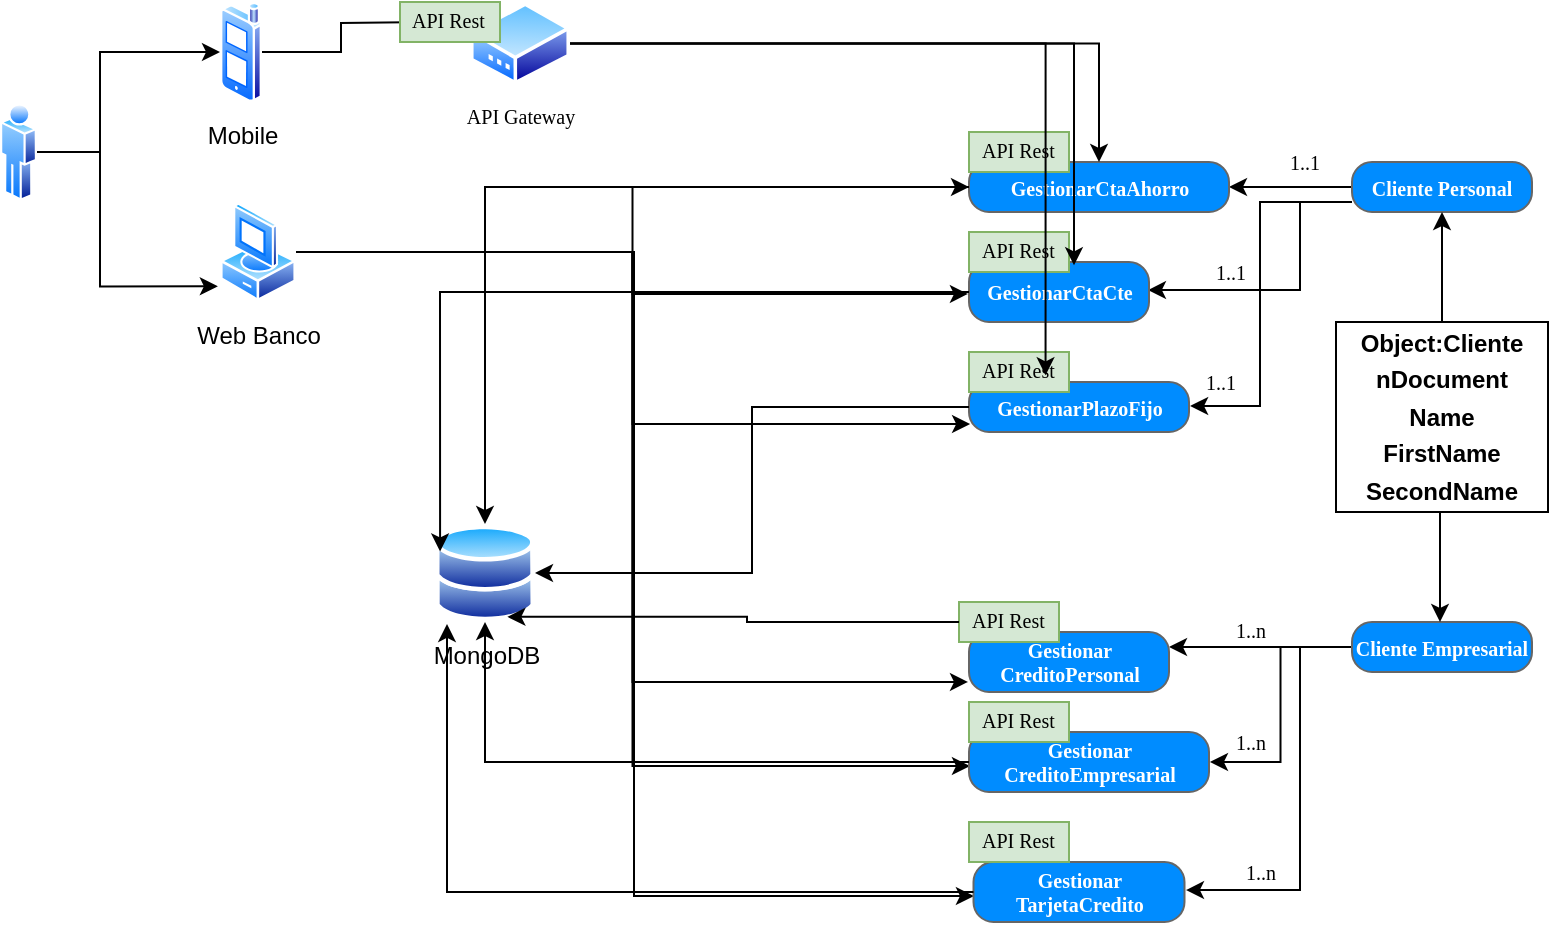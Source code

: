 <mxfile version="13.9.9" type="device"><diagram id="7tUwzAmpo0TbdDqvpJ-S" name="Página-1"><mxGraphModel dx="1092" dy="494" grid="1" gridSize="10" guides="1" tooltips="1" connect="1" arrows="1" fold="1" page="1" pageScale="1" pageWidth="827" pageHeight="1169" math="0" shadow="0"><root><mxCell id="0"/><mxCell id="1" parent="0"/><mxCell id="I5PDfILviDVbQv9eMDm0-102" style="edgeStyle=orthogonalEdgeStyle;rounded=0;orthogonalLoop=1;jettySize=auto;html=1;fontFamily=Verdana;fontSize=10;" parent="1" source="I5PDfILviDVbQv9eMDm0-1" target="I5PDfILviDVbQv9eMDm0-13" edge="1"><mxGeometry relative="1" as="geometry"/></mxCell><mxCell id="I5PDfILviDVbQv9eMDm0-103" style="edgeStyle=orthogonalEdgeStyle;rounded=0;orthogonalLoop=1;jettySize=auto;html=1;entryX=-0.006;entryY=0.533;entryDx=0;entryDy=0;entryPerimeter=0;fontFamily=Verdana;fontSize=10;" parent="1" source="I5PDfILviDVbQv9eMDm0-1" target="I5PDfILviDVbQv9eMDm0-27" edge="1"><mxGeometry relative="1" as="geometry"/></mxCell><mxCell id="I5PDfILviDVbQv9eMDm0-104" style="edgeStyle=orthogonalEdgeStyle;rounded=0;orthogonalLoop=1;jettySize=auto;html=1;entryX=0.005;entryY=0.84;entryDx=0;entryDy=0;entryPerimeter=0;fontFamily=Verdana;fontSize=10;" parent="1" source="I5PDfILviDVbQv9eMDm0-1" target="I5PDfILviDVbQv9eMDm0-28" edge="1"><mxGeometry relative="1" as="geometry"/></mxCell><mxCell id="I5PDfILviDVbQv9eMDm0-105" style="edgeStyle=orthogonalEdgeStyle;rounded=0;orthogonalLoop=1;jettySize=auto;html=1;entryX=-0.005;entryY=0.833;entryDx=0;entryDy=0;entryPerimeter=0;fontFamily=Verdana;fontSize=10;" parent="1" source="I5PDfILviDVbQv9eMDm0-1" target="I5PDfILviDVbQv9eMDm0-41" edge="1"><mxGeometry relative="1" as="geometry"/></mxCell><mxCell id="I5PDfILviDVbQv9eMDm0-106" style="edgeStyle=orthogonalEdgeStyle;rounded=0;orthogonalLoop=1;jettySize=auto;html=1;entryX=0.004;entryY=0.567;entryDx=0;entryDy=0;entryPerimeter=0;fontFamily=Verdana;fontSize=10;" parent="1" source="I5PDfILviDVbQv9eMDm0-1" target="I5PDfILviDVbQv9eMDm0-44" edge="1"><mxGeometry relative="1" as="geometry"/></mxCell><mxCell id="I5PDfILviDVbQv9eMDm0-107" style="edgeStyle=orthogonalEdgeStyle;rounded=0;orthogonalLoop=1;jettySize=auto;html=1;entryX=0.002;entryY=0.567;entryDx=0;entryDy=0;entryPerimeter=0;fontFamily=Verdana;fontSize=10;" parent="1" source="I5PDfILviDVbQv9eMDm0-1" target="I5PDfILviDVbQv9eMDm0-45" edge="1"><mxGeometry relative="1" as="geometry"><Array as="points"><mxPoint x="347" y="175"/><mxPoint x="347" y="497"/></Array></mxGeometry></mxCell><mxCell id="I5PDfILviDVbQv9eMDm0-1" value="Web Banco" style="aspect=fixed;perimeter=ellipsePerimeter;html=1;align=center;shadow=0;dashed=0;spacingTop=3;image;image=img/lib/active_directory/vista_client.svg;" parent="1" vertex="1"><mxGeometry x="140" y="150" width="38" height="50" as="geometry"/></mxCell><mxCell id="I5PDfILviDVbQv9eMDm0-5" value="MongoDB" style="aspect=fixed;perimeter=ellipsePerimeter;html=1;align=center;shadow=0;dashed=0;spacingTop=3;image;image=img/lib/active_directory/databases.svg;" parent="1" vertex="1"><mxGeometry x="247.5" y="311" width="50" height="49" as="geometry"/></mxCell><mxCell id="I5PDfILviDVbQv9eMDm0-16" value="Mobile" style="aspect=fixed;perimeter=ellipsePerimeter;html=1;align=center;shadow=0;dashed=0;spacingTop=3;image;image=img/lib/active_directory/cell_phone.svg;" parent="1" vertex="1"><mxGeometry x="140" y="50" width="21" height="50" as="geometry"/></mxCell><mxCell id="I5PDfILviDVbQv9eMDm0-20" style="edgeStyle=orthogonalEdgeStyle;rounded=0;orthogonalLoop=1;jettySize=auto;html=1;entryX=0;entryY=0.5;entryDx=0;entryDy=0;fontFamily=Verdana;fontSize=10;" parent="1" source="I5PDfILviDVbQv9eMDm0-18" target="I5PDfILviDVbQv9eMDm0-16" edge="1"><mxGeometry relative="1" as="geometry"><Array as="points"><mxPoint x="80" y="125"/><mxPoint x="80" y="75"/></Array></mxGeometry></mxCell><mxCell id="I5PDfILviDVbQv9eMDm0-21" style="edgeStyle=orthogonalEdgeStyle;rounded=0;orthogonalLoop=1;jettySize=auto;html=1;entryX=-0.028;entryY=0.843;entryDx=0;entryDy=0;entryPerimeter=0;fontFamily=Verdana;fontSize=10;" parent="1" source="I5PDfILviDVbQv9eMDm0-18" target="I5PDfILviDVbQv9eMDm0-1" edge="1"><mxGeometry relative="1" as="geometry"><Array as="points"><mxPoint x="80" y="125"/><mxPoint x="80" y="192"/></Array></mxGeometry></mxCell><mxCell id="I5PDfILviDVbQv9eMDm0-18" value="" style="aspect=fixed;perimeter=ellipsePerimeter;html=1;align=center;shadow=0;dashed=0;spacingTop=3;image;image=img/lib/active_directory/user.svg;" parent="1" vertex="1"><mxGeometry x="30" y="100" width="18.5" height="50" as="geometry"/></mxCell><mxCell id="I5PDfILviDVbQv9eMDm0-93" style="edgeStyle=orthogonalEdgeStyle;rounded=0;orthogonalLoop=1;jettySize=auto;html=1;fontFamily=Verdana;fontSize=10;" parent="1" source="I5PDfILviDVbQv9eMDm0-29" target="I5PDfILviDVbQv9eMDm0-13" edge="1"><mxGeometry relative="1" as="geometry"/></mxCell><mxCell id="I5PDfILviDVbQv9eMDm0-94" style="edgeStyle=orthogonalEdgeStyle;rounded=0;orthogonalLoop=1;jettySize=auto;html=1;entryX=0.994;entryY=0.467;entryDx=0;entryDy=0;entryPerimeter=0;fontFamily=Verdana;fontSize=10;" parent="1" source="I5PDfILviDVbQv9eMDm0-29" target="I5PDfILviDVbQv9eMDm0-27" edge="1"><mxGeometry relative="1" as="geometry"><Array as="points"><mxPoint x="680" y="150"/><mxPoint x="680" y="194"/></Array></mxGeometry></mxCell><mxCell id="I5PDfILviDVbQv9eMDm0-136" value="1..1" style="edgeLabel;html=1;align=center;verticalAlign=middle;resizable=0;points=[];fontSize=10;fontFamily=Verdana;" parent="I5PDfILviDVbQv9eMDm0-94" vertex="1" connectable="0"><mxGeometry x="0.011" relative="1" as="geometry"><mxPoint x="-31.33" y="-9" as="offset"/></mxGeometry></mxCell><mxCell id="I5PDfILviDVbQv9eMDm0-95" style="edgeStyle=orthogonalEdgeStyle;rounded=0;orthogonalLoop=1;jettySize=auto;html=1;entryX=1.005;entryY=0.48;entryDx=0;entryDy=0;entryPerimeter=0;fontFamily=Verdana;fontSize=10;" parent="1" source="I5PDfILviDVbQv9eMDm0-29" target="I5PDfILviDVbQv9eMDm0-28" edge="1"><mxGeometry relative="1" as="geometry"><Array as="points"><mxPoint x="660" y="150"/><mxPoint x="660" y="252"/></Array></mxGeometry></mxCell><mxCell id="I5PDfILviDVbQv9eMDm0-135" value="1..1" style="edgeLabel;html=1;align=center;verticalAlign=middle;resizable=0;points=[];fontSize=10;fontFamily=Verdana;" parent="I5PDfILviDVbQv9eMDm0-95" vertex="1" connectable="0"><mxGeometry x="-0.608" y="-2" relative="1" as="geometry"><mxPoint x="11.5" y="-18" as="offset"/></mxGeometry></mxCell><mxCell id="I5PDfILviDVbQv9eMDm0-137" value="1..1" style="edgeLabel;html=1;align=center;verticalAlign=middle;resizable=0;points=[];fontSize=10;fontFamily=Verdana;" parent="I5PDfILviDVbQv9eMDm0-95" vertex="1" connectable="0"><mxGeometry x="0.56" relative="1" as="geometry"><mxPoint x="-20" y="-6.5" as="offset"/></mxGeometry></mxCell><mxCell id="I5PDfILviDVbQv9eMDm0-29" value="Cliente Personal" style="strokeWidth=1;shadow=0;dashed=0;align=center;html=1;shape=mxgraph.mockup.buttons.button;strokeColor=#666666;fontColor=#ffffff;mainText=;buttonStyle=round;fontSize=10;fontStyle=1;fillColor=#008cff;whiteSpace=wrap;fontFamily=Verdana;" parent="1" vertex="1"><mxGeometry x="706" y="130" width="90" height="25" as="geometry"/></mxCell><mxCell id="I5PDfILviDVbQv9eMDm0-98" style="edgeStyle=orthogonalEdgeStyle;rounded=0;orthogonalLoop=1;jettySize=auto;html=1;fontFamily=Verdana;fontSize=10;" parent="1" source="I5PDfILviDVbQv9eMDm0-30" target="I5PDfILviDVbQv9eMDm0-41" edge="1"><mxGeometry relative="1" as="geometry"><mxPoint x="650" y="372.5" as="targetPoint"/><Array as="points"><mxPoint x="640" y="373"/><mxPoint x="640" y="373"/></Array></mxGeometry></mxCell><mxCell id="I5PDfILviDVbQv9eMDm0-100" style="edgeStyle=orthogonalEdgeStyle;rounded=0;orthogonalLoop=1;jettySize=auto;html=1;entryX=1.007;entryY=0.467;entryDx=0;entryDy=0;entryPerimeter=0;fontFamily=Verdana;fontSize=10;" parent="1" source="I5PDfILviDVbQv9eMDm0-30" target="I5PDfILviDVbQv9eMDm0-45" edge="1"><mxGeometry relative="1" as="geometry"><Array as="points"><mxPoint x="680" y="373"/><mxPoint x="680" y="494"/></Array></mxGeometry></mxCell><mxCell id="I5PDfILviDVbQv9eMDm0-140" value="1..n" style="edgeLabel;html=1;align=center;verticalAlign=middle;resizable=0;points=[];fontSize=10;fontFamily=Verdana;" parent="I5PDfILviDVbQv9eMDm0-100" vertex="1" connectable="0"><mxGeometry x="0.232" y="2" relative="1" as="geometry"><mxPoint x="-22" y="12.67" as="offset"/></mxGeometry></mxCell><mxCell id="I5PDfILviDVbQv9eMDm0-101" style="edgeStyle=orthogonalEdgeStyle;rounded=0;orthogonalLoop=1;jettySize=auto;html=1;entryX=1.004;entryY=0.5;entryDx=0;entryDy=0;entryPerimeter=0;fontFamily=Verdana;fontSize=10;" parent="1" source="I5PDfILviDVbQv9eMDm0-30" target="I5PDfILviDVbQv9eMDm0-44" edge="1"><mxGeometry relative="1" as="geometry"/></mxCell><mxCell id="I5PDfILviDVbQv9eMDm0-139" value="1..n" style="edgeLabel;html=1;align=center;verticalAlign=middle;resizable=0;points=[];fontSize=10;fontFamily=Verdana;" parent="I5PDfILviDVbQv9eMDm0-101" vertex="1" connectable="0"><mxGeometry x="0.166" y="-1" relative="1" as="geometry"><mxPoint x="-14.75" y="8.25" as="offset"/></mxGeometry></mxCell><mxCell id="I5PDfILviDVbQv9eMDm0-30" value="Cliente Empresarial" style="strokeWidth=1;shadow=0;dashed=0;align=center;html=1;shape=mxgraph.mockup.buttons.button;strokeColor=#666666;fontColor=#ffffff;mainText=;buttonStyle=round;fontSize=10;fontStyle=1;fillColor=#008cff;whiteSpace=wrap;fontFamily=Verdana;" parent="1" vertex="1"><mxGeometry x="706" y="360" width="90" height="25" as="geometry"/></mxCell><mxCell id="I5PDfILviDVbQv9eMDm0-63" style="edgeStyle=orthogonalEdgeStyle;rounded=0;orthogonalLoop=1;jettySize=auto;html=1;exitX=0.5;exitY=0;exitDx=0;exitDy=0;fontFamily=Verdana;fontSize=10;" parent="1" source="I5PDfILviDVbQv9eMDm0-60" target="I5PDfILviDVbQv9eMDm0-29" edge="1"><mxGeometry relative="1" as="geometry"><Array as="points"><mxPoint x="751" y="210"/></Array></mxGeometry></mxCell><mxCell id="I5PDfILviDVbQv9eMDm0-92" style="edgeStyle=orthogonalEdgeStyle;rounded=0;orthogonalLoop=1;jettySize=auto;html=1;fontFamily=Verdana;fontSize=10;" parent="1" source="I5PDfILviDVbQv9eMDm0-60" target="I5PDfILviDVbQv9eMDm0-30" edge="1"><mxGeometry relative="1" as="geometry"><mxPoint x="735" y="330" as="targetPoint"/><Array as="points"><mxPoint x="750" y="340"/><mxPoint x="750" y="340"/></Array></mxGeometry></mxCell><mxCell id="I5PDfILviDVbQv9eMDm0-60" value="&lt;p style=&quot;margin: 4px 0px 0px ; text-align: center&quot;&gt;&lt;b&gt;Object:Cliente&lt;/b&gt;&lt;/p&gt;&lt;p style=&quot;margin: 4px 0px 0px ; text-align: center&quot;&gt;&lt;b&gt;nDocument&lt;/b&gt;&lt;/p&gt;&lt;p style=&quot;margin: 4px 0px 0px ; text-align: center&quot;&gt;&lt;b&gt;Name&lt;/b&gt;&lt;/p&gt;&lt;p style=&quot;margin: 4px 0px 0px ; text-align: center&quot;&gt;&lt;b&gt;FirstName&lt;/b&gt;&lt;/p&gt;&lt;p style=&quot;margin: 4px 0px 0px ; text-align: center&quot;&gt;&lt;b&gt;SecondName&lt;/b&gt;&lt;/p&gt;&lt;p style=&quot;margin: 0px ; margin-top: 4px ; text-align: center ; text-decoration: underline&quot;&gt;&lt;b&gt;&lt;br&gt;&lt;/b&gt;&lt;/p&gt;" style="verticalAlign=top;align=left;overflow=fill;fontSize=12;fontFamily=Helvetica;html=1;" parent="1" vertex="1"><mxGeometry x="698" y="210" width="106" height="95" as="geometry"/></mxCell><mxCell id="I5PDfILviDVbQv9eMDm0-70" style="edgeStyle=orthogonalEdgeStyle;rounded=0;orthogonalLoop=1;jettySize=auto;html=1;fontFamily=Verdana;fontSize=10;" parent="1" source="I5PDfILviDVbQv9eMDm0-16" edge="1"><mxGeometry relative="1" as="geometry"><mxPoint x="161.0" y="75.034" as="sourcePoint"/><mxPoint x="240" y="60" as="targetPoint"/></mxGeometry></mxCell><mxCell id="I5PDfILviDVbQv9eMDm0-76" value="" style="group" parent="1" vertex="1" connectable="0"><mxGeometry x="514.5" y="165" width="90" height="45" as="geometry"/></mxCell><mxCell id="I5PDfILviDVbQv9eMDm0-27" value="GestionarCtaCte" style="strokeWidth=1;shadow=0;dashed=0;align=center;html=1;shape=mxgraph.mockup.buttons.button;strokeColor=#666666;fontColor=#ffffff;mainText=;buttonStyle=round;fontSize=10;fontStyle=1;fillColor=#008cff;whiteSpace=wrap;fontFamily=Verdana;" parent="I5PDfILviDVbQv9eMDm0-76" vertex="1"><mxGeometry y="15" width="90" height="30" as="geometry"/></mxCell><mxCell id="I5PDfILviDVbQv9eMDm0-74" value="API Rest" style="strokeWidth=1;shadow=0;dashed=0;align=center;html=1;shape=mxgraph.mockup.text.textBox;align=left;fontSize=10;spacingLeft=4;spacingTop=-3;mainText=;fontFamily=Verdana;fillColor=#d5e8d4;strokeColor=#82B366;" parent="I5PDfILviDVbQv9eMDm0-76" vertex="1"><mxGeometry width="50" height="20" as="geometry"/></mxCell><mxCell id="I5PDfILviDVbQv9eMDm0-77" value="" style="group" parent="1" vertex="1" connectable="0"><mxGeometry x="514.5" y="115" width="130" height="40" as="geometry"/></mxCell><mxCell id="I5PDfILviDVbQv9eMDm0-13" value="GestionarCtaAhorro" style="strokeWidth=1;shadow=0;dashed=0;align=center;html=1;shape=mxgraph.mockup.buttons.button;strokeColor=#666666;fontColor=#ffffff;mainText=;buttonStyle=round;fontSize=10;fontStyle=1;fillColor=#008cff;whiteSpace=wrap;fontFamily=Verdana;" parent="I5PDfILviDVbQv9eMDm0-77" vertex="1"><mxGeometry y="15" width="130" height="25" as="geometry"/></mxCell><mxCell id="I5PDfILviDVbQv9eMDm0-73" value="API Rest" style="strokeWidth=1;shadow=0;dashed=0;align=center;html=1;shape=mxgraph.mockup.text.textBox;align=left;fontSize=10;spacingLeft=4;spacingTop=-3;mainText=;fontFamily=Verdana;fillColor=#d5e8d4;strokeColor=#82B366;" parent="I5PDfILviDVbQv9eMDm0-77" vertex="1"><mxGeometry width="50" height="20" as="geometry"/></mxCell><mxCell id="I5PDfILviDVbQv9eMDm0-78" value="" style="group" parent="1" vertex="1" connectable="0"><mxGeometry x="514.5" y="225" width="110" height="40" as="geometry"/></mxCell><mxCell id="I5PDfILviDVbQv9eMDm0-28" value="GestionarPlazoFijo" style="strokeWidth=1;shadow=0;dashed=0;align=center;html=1;shape=mxgraph.mockup.buttons.button;strokeColor=#666666;fontColor=#ffffff;mainText=;buttonStyle=round;fontSize=10;fontStyle=1;fillColor=#008cff;whiteSpace=wrap;fontFamily=Verdana;" parent="I5PDfILviDVbQv9eMDm0-78" vertex="1"><mxGeometry y="15" width="110" height="25" as="geometry"/></mxCell><mxCell id="I5PDfILviDVbQv9eMDm0-75" value="API Rest" style="strokeWidth=1;shadow=0;dashed=0;align=center;html=1;shape=mxgraph.mockup.text.textBox;align=left;fontSize=10;spacingLeft=4;spacingTop=-3;mainText=;fontFamily=Verdana;fillColor=#d5e8d4;strokeColor=#82B366;" parent="I5PDfILviDVbQv9eMDm0-78" vertex="1"><mxGeometry width="50" height="20" as="geometry"/></mxCell><mxCell id="I5PDfILviDVbQv9eMDm0-82" value="" style="group" parent="1" vertex="1" connectable="0"><mxGeometry x="230" y="50" width="85" height="41.5" as="geometry"/></mxCell><mxCell id="I5PDfILviDVbQv9eMDm0-23" value="API Gateway" style="aspect=fixed;perimeter=ellipsePerimeter;html=1;align=center;shadow=0;dashed=0;spacingTop=3;image;image=img/lib/active_directory/modem.svg;fontFamily=Verdana;fontSize=10;" parent="I5PDfILviDVbQv9eMDm0-82" vertex="1"><mxGeometry x="35" width="50" height="41.5" as="geometry"/></mxCell><mxCell id="I5PDfILviDVbQv9eMDm0-72" value="API Rest" style="strokeWidth=1;shadow=0;dashed=0;align=center;html=1;shape=mxgraph.mockup.text.textBox;align=left;fontSize=10;spacingLeft=4;spacingTop=-3;mainText=;fontFamily=Verdana;fillColor=#d5e8d4;strokeColor=#82B366;" parent="I5PDfILviDVbQv9eMDm0-82" vertex="1"><mxGeometry width="50" height="20" as="geometry"/></mxCell><mxCell id="I5PDfILviDVbQv9eMDm0-86" value="" style="group" parent="1" vertex="1" connectable="0"><mxGeometry x="509.5" y="350" width="105" height="45" as="geometry"/></mxCell><mxCell id="I5PDfILviDVbQv9eMDm0-41" value="Gestionar&lt;br&gt;CreditoPersonal" style="strokeWidth=1;shadow=0;dashed=0;align=center;html=1;shape=mxgraph.mockup.buttons.button;strokeColor=#666666;fontColor=#ffffff;mainText=;buttonStyle=round;fontSize=10;fontStyle=1;fillColor=#008cff;whiteSpace=wrap;fontFamily=Verdana;" parent="I5PDfILviDVbQv9eMDm0-86" vertex="1"><mxGeometry x="5" y="15" width="100" height="30" as="geometry"/></mxCell><mxCell id="I5PDfILviDVbQv9eMDm0-85" value="API Rest" style="strokeWidth=1;shadow=0;dashed=0;align=center;html=1;shape=mxgraph.mockup.text.textBox;align=left;fontSize=10;spacingLeft=4;spacingTop=-3;mainText=;fontFamily=Verdana;fillColor=#d5e8d4;strokeColor=#82B366;" parent="I5PDfILviDVbQv9eMDm0-86" vertex="1"><mxGeometry width="50" height="20" as="geometry"/></mxCell><mxCell id="I5PDfILviDVbQv9eMDm0-87" value="" style="group" parent="1" vertex="1" connectable="0"><mxGeometry x="514.5" y="400" width="120" height="45" as="geometry"/></mxCell><mxCell id="I5PDfILviDVbQv9eMDm0-44" value="Gestionar&lt;br&gt;CreditoEmpresarial" style="strokeWidth=1;shadow=0;dashed=0;align=center;html=1;shape=mxgraph.mockup.buttons.button;strokeColor=#666666;fontColor=#ffffff;mainText=;buttonStyle=round;fontSize=10;fontStyle=1;fillColor=#008cff;whiteSpace=wrap;fontFamily=Verdana;" parent="I5PDfILviDVbQv9eMDm0-87" vertex="1"><mxGeometry y="15" width="120" height="30" as="geometry"/></mxCell><mxCell id="I5PDfILviDVbQv9eMDm0-84" value="API Rest" style="strokeWidth=1;shadow=0;dashed=0;align=center;html=1;shape=mxgraph.mockup.text.textBox;align=left;fontSize=10;spacingLeft=4;spacingTop=-3;mainText=;fontFamily=Verdana;fillColor=#d5e8d4;strokeColor=#82B366;" parent="I5PDfILviDVbQv9eMDm0-87" vertex="1"><mxGeometry width="50" height="20" as="geometry"/></mxCell><mxCell id="I5PDfILviDVbQv9eMDm0-88" value="" style="group" parent="1" vertex="1" connectable="0"><mxGeometry x="514.5" y="460" width="107.75" height="50" as="geometry"/></mxCell><mxCell id="I5PDfILviDVbQv9eMDm0-45" value="Gestionar&lt;br style=&quot;font-size: 10px;&quot;&gt;TarjetaCredito" style="strokeWidth=1;shadow=0;dashed=0;align=center;html=1;shape=mxgraph.mockup.buttons.button;strokeColor=#666666;fontColor=#ffffff;mainText=;buttonStyle=round;fontSize=10;fontStyle=1;fillColor=#008cff;whiteSpace=wrap;fontFamily=Verdana;" parent="I5PDfILviDVbQv9eMDm0-88" vertex="1"><mxGeometry x="2.25" y="20" width="105.5" height="30" as="geometry"/></mxCell><mxCell id="I5PDfILviDVbQv9eMDm0-83" value="API Rest" style="strokeWidth=1;shadow=0;dashed=0;align=center;html=1;shape=mxgraph.mockup.text.textBox;align=left;fontSize=10;spacingLeft=4;spacingTop=-3;mainText=;fontFamily=Verdana;fillColor=#d5e8d4;strokeColor=#82B366;" parent="I5PDfILviDVbQv9eMDm0-88" vertex="1"><mxGeometry width="50" height="20" as="geometry"/></mxCell><mxCell id="I5PDfILviDVbQv9eMDm0-132" style="edgeStyle=orthogonalEdgeStyle;rounded=0;orthogonalLoop=1;jettySize=auto;html=1;fontFamily=Verdana;fontSize=10;" parent="1" source="I5PDfILviDVbQv9eMDm0-23" target="I5PDfILviDVbQv9eMDm0-13" edge="1"><mxGeometry relative="1" as="geometry"/></mxCell><mxCell id="I5PDfILviDVbQv9eMDm0-133" style="edgeStyle=orthogonalEdgeStyle;rounded=0;orthogonalLoop=1;jettySize=auto;html=1;entryX=1.05;entryY=0.833;entryDx=0;entryDy=0;entryPerimeter=0;fontFamily=Verdana;fontSize=10;" parent="1" source="I5PDfILviDVbQv9eMDm0-23" target="I5PDfILviDVbQv9eMDm0-74" edge="1"><mxGeometry relative="1" as="geometry"/></mxCell><mxCell id="I5PDfILviDVbQv9eMDm0-134" style="edgeStyle=orthogonalEdgeStyle;rounded=0;orthogonalLoop=1;jettySize=auto;html=1;entryX=0.348;entryY=-0.133;entryDx=0;entryDy=0;entryPerimeter=0;fontFamily=Verdana;fontSize=10;" parent="1" source="I5PDfILviDVbQv9eMDm0-23" target="I5PDfILviDVbQv9eMDm0-28" edge="1"><mxGeometry relative="1" as="geometry"/></mxCell><mxCell id="I5PDfILviDVbQv9eMDm0-138" value="1..n" style="text;html=1;align=center;verticalAlign=middle;resizable=0;points=[];autosize=1;fontSize=10;fontFamily=Verdana;" parent="1" vertex="1"><mxGeometry x="634.5" y="354" width="40" height="20" as="geometry"/></mxCell><mxCell id="8R6zWph2ksv03RaeVjb4-1" style="edgeStyle=orthogonalEdgeStyle;rounded=0;orthogonalLoop=1;jettySize=auto;html=1;" edge="1" parent="1" source="I5PDfILviDVbQv9eMDm0-13" target="I5PDfILviDVbQv9eMDm0-5"><mxGeometry relative="1" as="geometry"/></mxCell><mxCell id="8R6zWph2ksv03RaeVjb4-2" style="edgeStyle=orthogonalEdgeStyle;rounded=0;orthogonalLoop=1;jettySize=auto;html=1;entryX=0;entryY=0.25;entryDx=0;entryDy=0;" edge="1" parent="1" source="I5PDfILviDVbQv9eMDm0-27" target="I5PDfILviDVbQv9eMDm0-5"><mxGeometry relative="1" as="geometry"/></mxCell><mxCell id="8R6zWph2ksv03RaeVjb4-3" style="edgeStyle=orthogonalEdgeStyle;rounded=0;orthogonalLoop=1;jettySize=auto;html=1;entryX=1;entryY=0.5;entryDx=0;entryDy=0;" edge="1" parent="1" source="I5PDfILviDVbQv9eMDm0-28" target="I5PDfILviDVbQv9eMDm0-5"><mxGeometry relative="1" as="geometry"/></mxCell><mxCell id="8R6zWph2ksv03RaeVjb4-4" style="edgeStyle=orthogonalEdgeStyle;rounded=0;orthogonalLoop=1;jettySize=auto;html=1;entryX=0.75;entryY=1;entryDx=0;entryDy=0;" edge="1" parent="1" source="I5PDfILviDVbQv9eMDm0-85" target="I5PDfILviDVbQv9eMDm0-5"><mxGeometry relative="1" as="geometry"/></mxCell><mxCell id="8R6zWph2ksv03RaeVjb4-5" style="edgeStyle=orthogonalEdgeStyle;rounded=0;orthogonalLoop=1;jettySize=auto;html=1;entryX=0.5;entryY=1;entryDx=0;entryDy=0;" edge="1" parent="1" source="I5PDfILviDVbQv9eMDm0-44" target="I5PDfILviDVbQv9eMDm0-5"><mxGeometry relative="1" as="geometry"/></mxCell><mxCell id="8R6zWph2ksv03RaeVjb4-6" style="edgeStyle=orthogonalEdgeStyle;rounded=0;orthogonalLoop=1;jettySize=auto;html=1;entryX=0.12;entryY=1.02;entryDx=0;entryDy=0;entryPerimeter=0;" edge="1" parent="1" source="I5PDfILviDVbQv9eMDm0-45" target="I5PDfILviDVbQv9eMDm0-5"><mxGeometry relative="1" as="geometry"/></mxCell></root></mxGraphModel></diagram></mxfile>